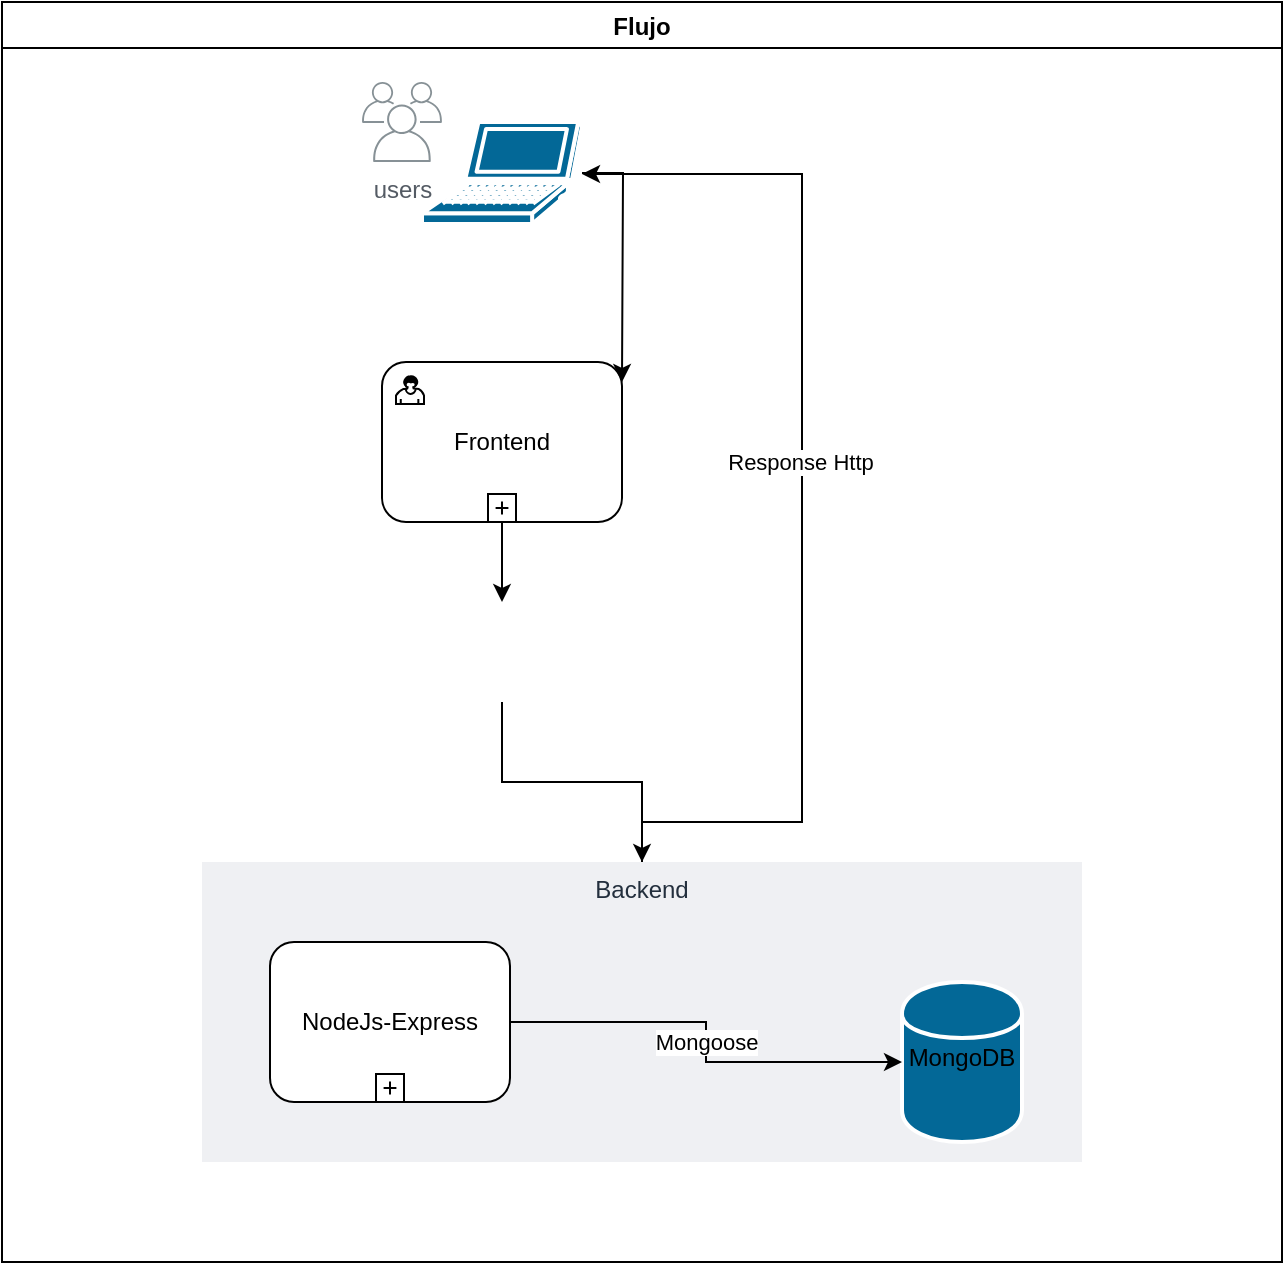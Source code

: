 <mxfile version="13.8.8" type="github">
  <diagram id="78aQR8RQnFcetJqp-GHQ" name="Page-1">
    <mxGraphModel dx="946" dy="562" grid="1" gridSize="10" guides="1" tooltips="1" connect="1" arrows="1" fold="1" page="1" pageScale="1" pageWidth="827" pageHeight="1169" math="0" shadow="0">
      <root>
        <mxCell id="0" />
        <mxCell id="1" parent="0" />
        <mxCell id="h-x4_XwBHl1-xy10uT6D-13" value="Flujo" style="swimlane;startSize=23;" vertex="1" parent="1">
          <mxGeometry x="100" y="40" width="640" height="630" as="geometry" />
        </mxCell>
        <mxCell id="h-x4_XwBHl1-xy10uT6D-35" style="edgeStyle=orthogonalEdgeStyle;rounded=0;orthogonalLoop=1;jettySize=auto;html=1;" edge="1" parent="h-x4_XwBHl1-xy10uT6D-13" source="h-x4_XwBHl1-xy10uT6D-30" target="h-x4_XwBHl1-xy10uT6D-16">
          <mxGeometry relative="1" as="geometry">
            <Array as="points">
              <mxPoint x="320" y="410" />
              <mxPoint x="400" y="410" />
              <mxPoint x="400" y="86" />
            </Array>
          </mxGeometry>
        </mxCell>
        <mxCell id="h-x4_XwBHl1-xy10uT6D-44" value="&lt;div&gt;Response Http&lt;/div&gt;" style="edgeLabel;html=1;align=center;verticalAlign=middle;resizable=0;points=[];" vertex="1" connectable="0" parent="h-x4_XwBHl1-xy10uT6D-35">
          <mxGeometry x="0.049" y="1" relative="1" as="geometry">
            <mxPoint as="offset" />
          </mxGeometry>
        </mxCell>
        <mxCell id="h-x4_XwBHl1-xy10uT6D-30" value="Backend&#xa;" style="fillColor=#EFF0F3;strokeColor=none;dashed=0;verticalAlign=top;fontStyle=0;fontColor=#232F3D;" vertex="1" parent="h-x4_XwBHl1-xy10uT6D-13">
          <mxGeometry x="100" y="430" width="440" height="150" as="geometry" />
        </mxCell>
        <mxCell id="h-x4_XwBHl1-xy10uT6D-16" value="" style="shape=mxgraph.cisco.computers_and_peripherals.laptop;html=1;pointerEvents=1;dashed=0;fillColor=#036897;strokeColor=#ffffff;strokeWidth=2;verticalLabelPosition=bottom;verticalAlign=top;align=center;outlineConnect=0;" vertex="1" parent="h-x4_XwBHl1-xy10uT6D-13">
          <mxGeometry x="210" y="60" width="80" height="51" as="geometry" />
        </mxCell>
        <mxCell id="h-x4_XwBHl1-xy10uT6D-18" value="&lt;div&gt;MongoDB&lt;/div&gt;&lt;div&gt;&lt;br&gt;&lt;/div&gt;" style="shape=cylinder;whiteSpace=wrap;html=1;boundedLbl=1;backgroundOutline=1;dashed=0;verticalAlign=top;strokeColor=#ffffff;strokeWidth=2;fillColor=#036897;" vertex="1" parent="h-x4_XwBHl1-xy10uT6D-13">
          <mxGeometry x="450" y="490" width="60" height="80" as="geometry" />
        </mxCell>
        <mxCell id="h-x4_XwBHl1-xy10uT6D-32" style="edgeStyle=orthogonalEdgeStyle;rounded=0;orthogonalLoop=1;jettySize=auto;html=1;" edge="1" parent="h-x4_XwBHl1-xy10uT6D-13" target="h-x4_XwBHl1-xy10uT6D-31">
          <mxGeometry relative="1" as="geometry">
            <mxPoint x="310" y="210" as="sourcePoint" />
            <Array as="points">
              <mxPoint x="250" y="210" />
              <mxPoint x="250" y="325" />
            </Array>
          </mxGeometry>
        </mxCell>
        <mxCell id="h-x4_XwBHl1-xy10uT6D-33" value="&lt;div&gt;http&lt;/div&gt;" style="edgeLabel;html=1;align=center;verticalAlign=middle;resizable=0;points=[];" vertex="1" connectable="0" parent="h-x4_XwBHl1-xy10uT6D-32">
          <mxGeometry x="-0.161" y="-14" relative="1" as="geometry">
            <mxPoint x="16" y="14" as="offset" />
          </mxGeometry>
        </mxCell>
        <mxCell id="h-x4_XwBHl1-xy10uT6D-29" value="users" style="outlineConnect=0;gradientColor=none;fontColor=#545B64;strokeColor=none;fillColor=#879196;dashed=0;verticalLabelPosition=bottom;verticalAlign=top;align=center;html=1;fontSize=12;fontStyle=0;aspect=fixed;shape=mxgraph.aws4.illustration_users;pointerEvents=1" vertex="1" parent="h-x4_XwBHl1-xy10uT6D-13">
          <mxGeometry x="180" y="40" width="40" height="40" as="geometry" />
        </mxCell>
        <mxCell id="h-x4_XwBHl1-xy10uT6D-34" style="edgeStyle=orthogonalEdgeStyle;rounded=0;orthogonalLoop=1;jettySize=auto;html=1;entryX=0.5;entryY=0;entryDx=0;entryDy=0;" edge="1" parent="h-x4_XwBHl1-xy10uT6D-13" source="h-x4_XwBHl1-xy10uT6D-31" target="h-x4_XwBHl1-xy10uT6D-30">
          <mxGeometry relative="1" as="geometry" />
        </mxCell>
        <mxCell id="h-x4_XwBHl1-xy10uT6D-31" value="" style="shape=image;html=1;verticalAlign=top;verticalLabelPosition=bottom;labelBackgroundColor=#ffffff;imageAspect=0;aspect=fixed;image=https://cdn2.iconfinder.com/data/icons/competitive-strategy-and-corporate-training/512/196_Api_app_coding_developer_software_app_development-128.png" vertex="1" parent="h-x4_XwBHl1-xy10uT6D-13">
          <mxGeometry x="225" y="300" width="50" height="50" as="geometry" />
        </mxCell>
        <mxCell id="h-x4_XwBHl1-xy10uT6D-37" value="&lt;div&gt;Mongoose&lt;/div&gt;" style="edgeStyle=orthogonalEdgeStyle;rounded=0;orthogonalLoop=1;jettySize=auto;html=1;" edge="1" parent="h-x4_XwBHl1-xy10uT6D-13" source="h-x4_XwBHl1-xy10uT6D-42" target="h-x4_XwBHl1-xy10uT6D-18">
          <mxGeometry relative="1" as="geometry">
            <mxPoint x="310" y="517.5" as="sourcePoint" />
          </mxGeometry>
        </mxCell>
        <mxCell id="h-x4_XwBHl1-xy10uT6D-39" value="Frontend" style="html=1;whiteSpace=wrap;rounded=1;dropTarget=0;" vertex="1" parent="h-x4_XwBHl1-xy10uT6D-13">
          <mxGeometry x="190" y="180" width="120" height="80" as="geometry" />
        </mxCell>
        <mxCell id="h-x4_XwBHl1-xy10uT6D-40" value="" style="html=1;shape=mxgraph.bpmn.user_task;outlineConnect=0;" vertex="1" parent="h-x4_XwBHl1-xy10uT6D-39">
          <mxGeometry width="14" height="14" relative="1" as="geometry">
            <mxPoint x="7" y="7" as="offset" />
          </mxGeometry>
        </mxCell>
        <mxCell id="h-x4_XwBHl1-xy10uT6D-41" value="" style="html=1;shape=plus;outlineConnect=0;" vertex="1" parent="h-x4_XwBHl1-xy10uT6D-39">
          <mxGeometry x="0.5" y="1" width="14" height="14" relative="1" as="geometry">
            <mxPoint x="-7" y="-14" as="offset" />
          </mxGeometry>
        </mxCell>
        <mxCell id="h-x4_XwBHl1-xy10uT6D-42" value="&lt;div&gt;NodeJs-Express&lt;/div&gt;" style="html=1;whiteSpace=wrap;rounded=1;dropTarget=0;" vertex="1" parent="h-x4_XwBHl1-xy10uT6D-13">
          <mxGeometry x="134" y="470" width="120" height="80" as="geometry" />
        </mxCell>
        <mxCell id="h-x4_XwBHl1-xy10uT6D-43" value="" style="html=1;shape=plus;outlineConnect=0;" vertex="1" parent="h-x4_XwBHl1-xy10uT6D-42">
          <mxGeometry x="0.5" y="1" width="14" height="14" relative="1" as="geometry">
            <mxPoint x="-7" y="-14" as="offset" />
          </mxGeometry>
        </mxCell>
        <mxCell id="h-x4_XwBHl1-xy10uT6D-27" style="edgeStyle=orthogonalEdgeStyle;rounded=0;orthogonalLoop=1;jettySize=auto;html=1;" edge="1" parent="1" source="h-x4_XwBHl1-xy10uT6D-16">
          <mxGeometry relative="1" as="geometry">
            <mxPoint x="410" y="230" as="targetPoint" />
          </mxGeometry>
        </mxCell>
      </root>
    </mxGraphModel>
  </diagram>
</mxfile>
